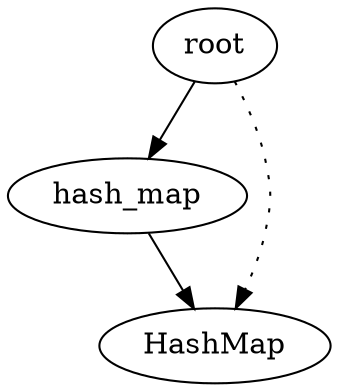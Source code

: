 # dot rc-0.dot -o rc-0.svg -Tsvg
digraph {
    root -> hash_map;
    hash_map -> HashMap;
    root -> HashMap [style="dotted"];
}